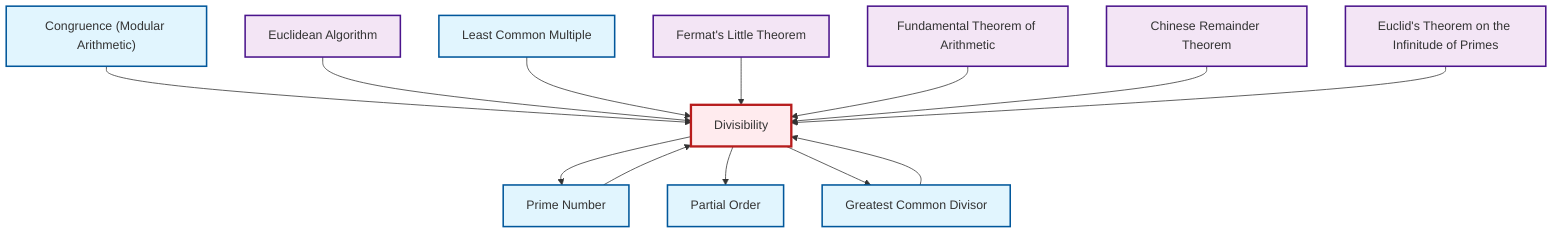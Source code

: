 graph TD
    classDef definition fill:#e1f5fe,stroke:#01579b,stroke-width:2px
    classDef theorem fill:#f3e5f5,stroke:#4a148c,stroke-width:2px
    classDef axiom fill:#fff3e0,stroke:#e65100,stroke-width:2px
    classDef example fill:#e8f5e9,stroke:#1b5e20,stroke-width:2px
    classDef current fill:#ffebee,stroke:#b71c1c,stroke-width:3px
    thm-euclid-infinitude-primes["Euclid's Theorem on the Infinitude of Primes"]:::theorem
    thm-fermat-little["Fermat's Little Theorem"]:::theorem
    def-lcm["Least Common Multiple"]:::definition
    def-prime["Prime Number"]:::definition
    def-congruence["Congruence (Modular Arithmetic)"]:::definition
    def-divisibility["Divisibility"]:::definition
    thm-fundamental-arithmetic["Fundamental Theorem of Arithmetic"]:::theorem
    def-gcd["Greatest Common Divisor"]:::definition
    thm-chinese-remainder["Chinese Remainder Theorem"]:::theorem
    def-partial-order["Partial Order"]:::definition
    thm-euclidean-algorithm["Euclidean Algorithm"]:::theorem
    def-congruence --> def-divisibility
    def-divisibility --> def-prime
    def-divisibility --> def-partial-order
    thm-euclidean-algorithm --> def-divisibility
    def-gcd --> def-divisibility
    def-lcm --> def-divisibility
    thm-fermat-little --> def-divisibility
    thm-fundamental-arithmetic --> def-divisibility
    thm-chinese-remainder --> def-divisibility
    def-prime --> def-divisibility
    def-divisibility --> def-gcd
    thm-euclid-infinitude-primes --> def-divisibility
    class def-divisibility current